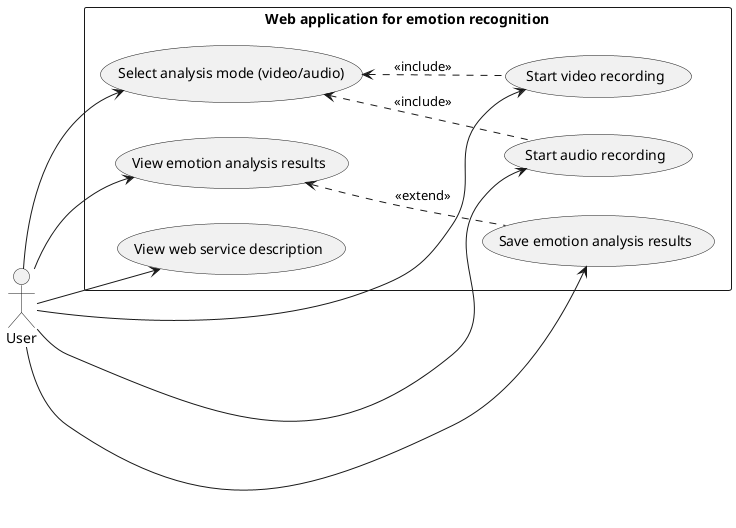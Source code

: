 @startuml use_case_diagram
left to right direction
actor User as u
rectangle "Web application for emotion recognition" {
    usecase "Select analysis mode (video/audio)" as mode
    usecase "Start video recording" as video
    usecase "Start audio recording" as audio
    usecase "View emotion analysis results" as viewResults
    usecase "Save emotion analysis results" as saveResults
    usecase "View web service description" as webService

    u --> mode
    u --> video
    u --> audio

    mode <.. video : <<include>>
    mode <.. audio : <<include>>

    u --> viewResults
    u --> saveResults

    viewResults <.. saveResults : <<extend>>

    u --> webService
}
@enduml
